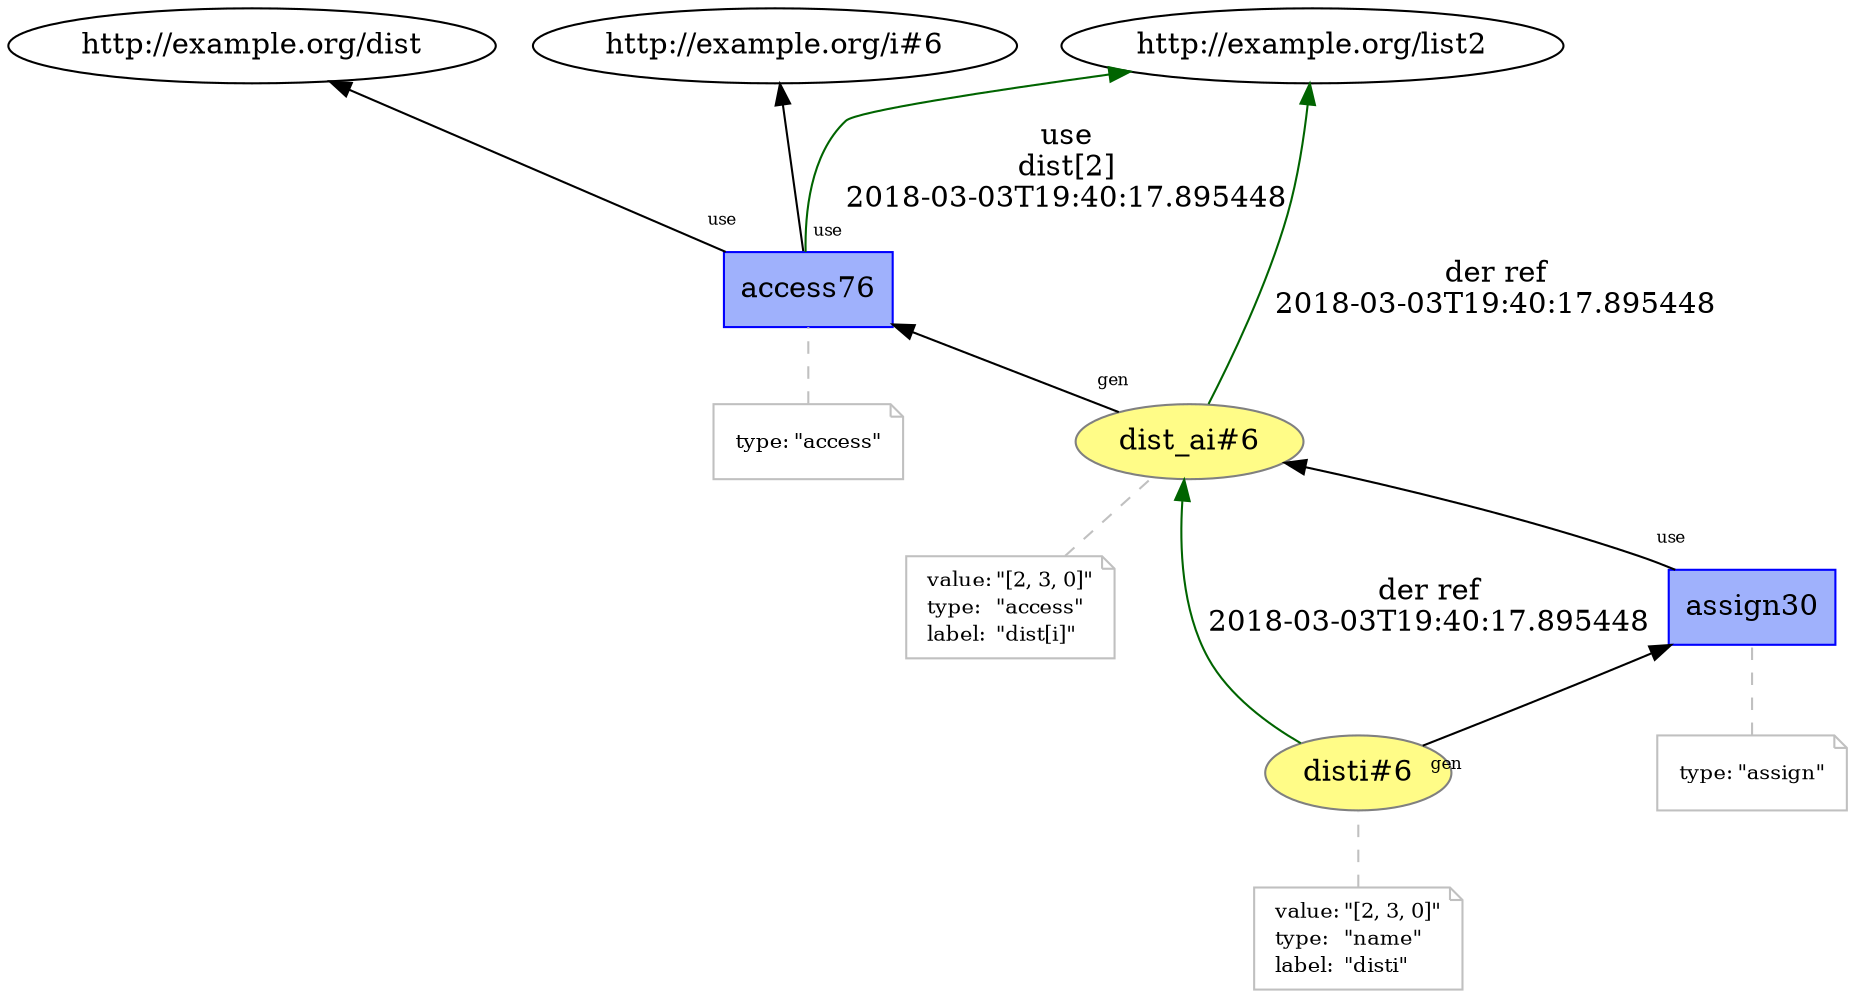digraph "PROV" { size="16,12"; rankdir="BT";
"http://example.org/dist_ai#6" [fillcolor="#FFFC87",color="#808080",style="filled",label="dist_ai#6",URL="http://example.org/dist_ai#6"]
"-attrs0" [color="gray",shape="note",fontsize="10",fontcolor="black",label=<<TABLE cellpadding="0" border="0">
	<TR>
	    <TD align="left">value:</TD>
	    <TD align="left">&quot;[2, 3, 0]&quot;</TD>
	</TR>
	<TR>
	    <TD align="left">type:</TD>
	    <TD align="left">&quot;access&quot;</TD>
	</TR>
	<TR>
	    <TD align="left">label:</TD>
	    <TD align="left">&quot;dist[i]&quot;</TD>
	</TR>
</TABLE>>]
"-attrs0" -> "http://example.org/dist_ai#6" [color="gray",style="dashed",arrowhead="none"]
"http://example.org/access76" [fillcolor="#9FB1FC",color="#0000FF",shape="polygon",sides="4",style="filled",label="access76",URL="http://example.org/access76"]
"-attrs1" [color="gray",shape="note",fontsize="10",fontcolor="black",label=<<TABLE cellpadding="0" border="0">
	<TR>
	    <TD align="left">type:</TD>
	    <TD align="left">&quot;access&quot;</TD>
	</TR>
</TABLE>>]
"-attrs1" -> "http://example.org/access76" [color="gray",style="dashed",arrowhead="none"]
"http://example.org/access76" -> "http://example.org/list2" [labelfontsize="8",labeldistance="1.5",color="darkgreen",labelangle="60.0",rotation="20",label="use
dist[2]
2018-03-03T19:40:17.895448"]
"http://example.org/dist_ai#6" -> "http://example.org/list2" [labelfontsize="8",labeldistance="1.5",color="darkgreen",labelangle="60.0",rotation="20",label="der ref
2018-03-03T19:40:17.895448"]
"http://example.org/dist_ai#6" -> "http://example.org/access76" [labelfontsize="8",labeldistance="1.5",labelangle="60.0",rotation="20",taillabel="gen"]
"http://example.org/access76" -> "http://example.org/dist" [labelfontsize="8",labeldistance="1.5",labelangle="60.0",rotation="20",taillabel="use"]
"http://example.org/access76" -> "http://example.org/i#6" [labelfontsize="8",labeldistance="1.5",labelangle="60.0",rotation="20",taillabel="use"]
"http://example.org/disti#6" [fillcolor="#FFFC87",color="#808080",style="filled",label="disti#6",URL="http://example.org/disti#6"]
"-attrs2" [color="gray",shape="note",fontsize="10",fontcolor="black",label=<<TABLE cellpadding="0" border="0">
	<TR>
	    <TD align="left">value:</TD>
	    <TD align="left">&quot;[2, 3, 0]&quot;</TD>
	</TR>
	<TR>
	    <TD align="left">type:</TD>
	    <TD align="left">&quot;name&quot;</TD>
	</TR>
	<TR>
	    <TD align="left">label:</TD>
	    <TD align="left">&quot;disti&quot;</TD>
	</TR>
</TABLE>>]
"-attrs2" -> "http://example.org/disti#6" [color="gray",style="dashed",arrowhead="none"]
"http://example.org/assign30" [fillcolor="#9FB1FC",color="#0000FF",shape="polygon",sides="4",style="filled",label="assign30",URL="http://example.org/assign30"]
"-attrs3" [color="gray",shape="note",fontsize="10",fontcolor="black",label=<<TABLE cellpadding="0" border="0">
	<TR>
	    <TD align="left">type:</TD>
	    <TD align="left">&quot;assign&quot;</TD>
	</TR>
</TABLE>>]
"-attrs3" -> "http://example.org/assign30" [color="gray",style="dashed",arrowhead="none"]
"http://example.org/assign30" -> "http://example.org/dist_ai#6" [labelfontsize="8",labeldistance="1.5",labelangle="60.0",rotation="20",taillabel="use"]
"http://example.org/disti#6" -> "http://example.org/dist_ai#6" [labelfontsize="8",labeldistance="1.5",color="darkgreen",labelangle="60.0",rotation="20",label="der ref
2018-03-03T19:40:17.895448"]
"http://example.org/disti#6" -> "http://example.org/assign30" [labelfontsize="8",labeldistance="1.5",labelangle="60.0",rotation="20",taillabel="gen"]
}